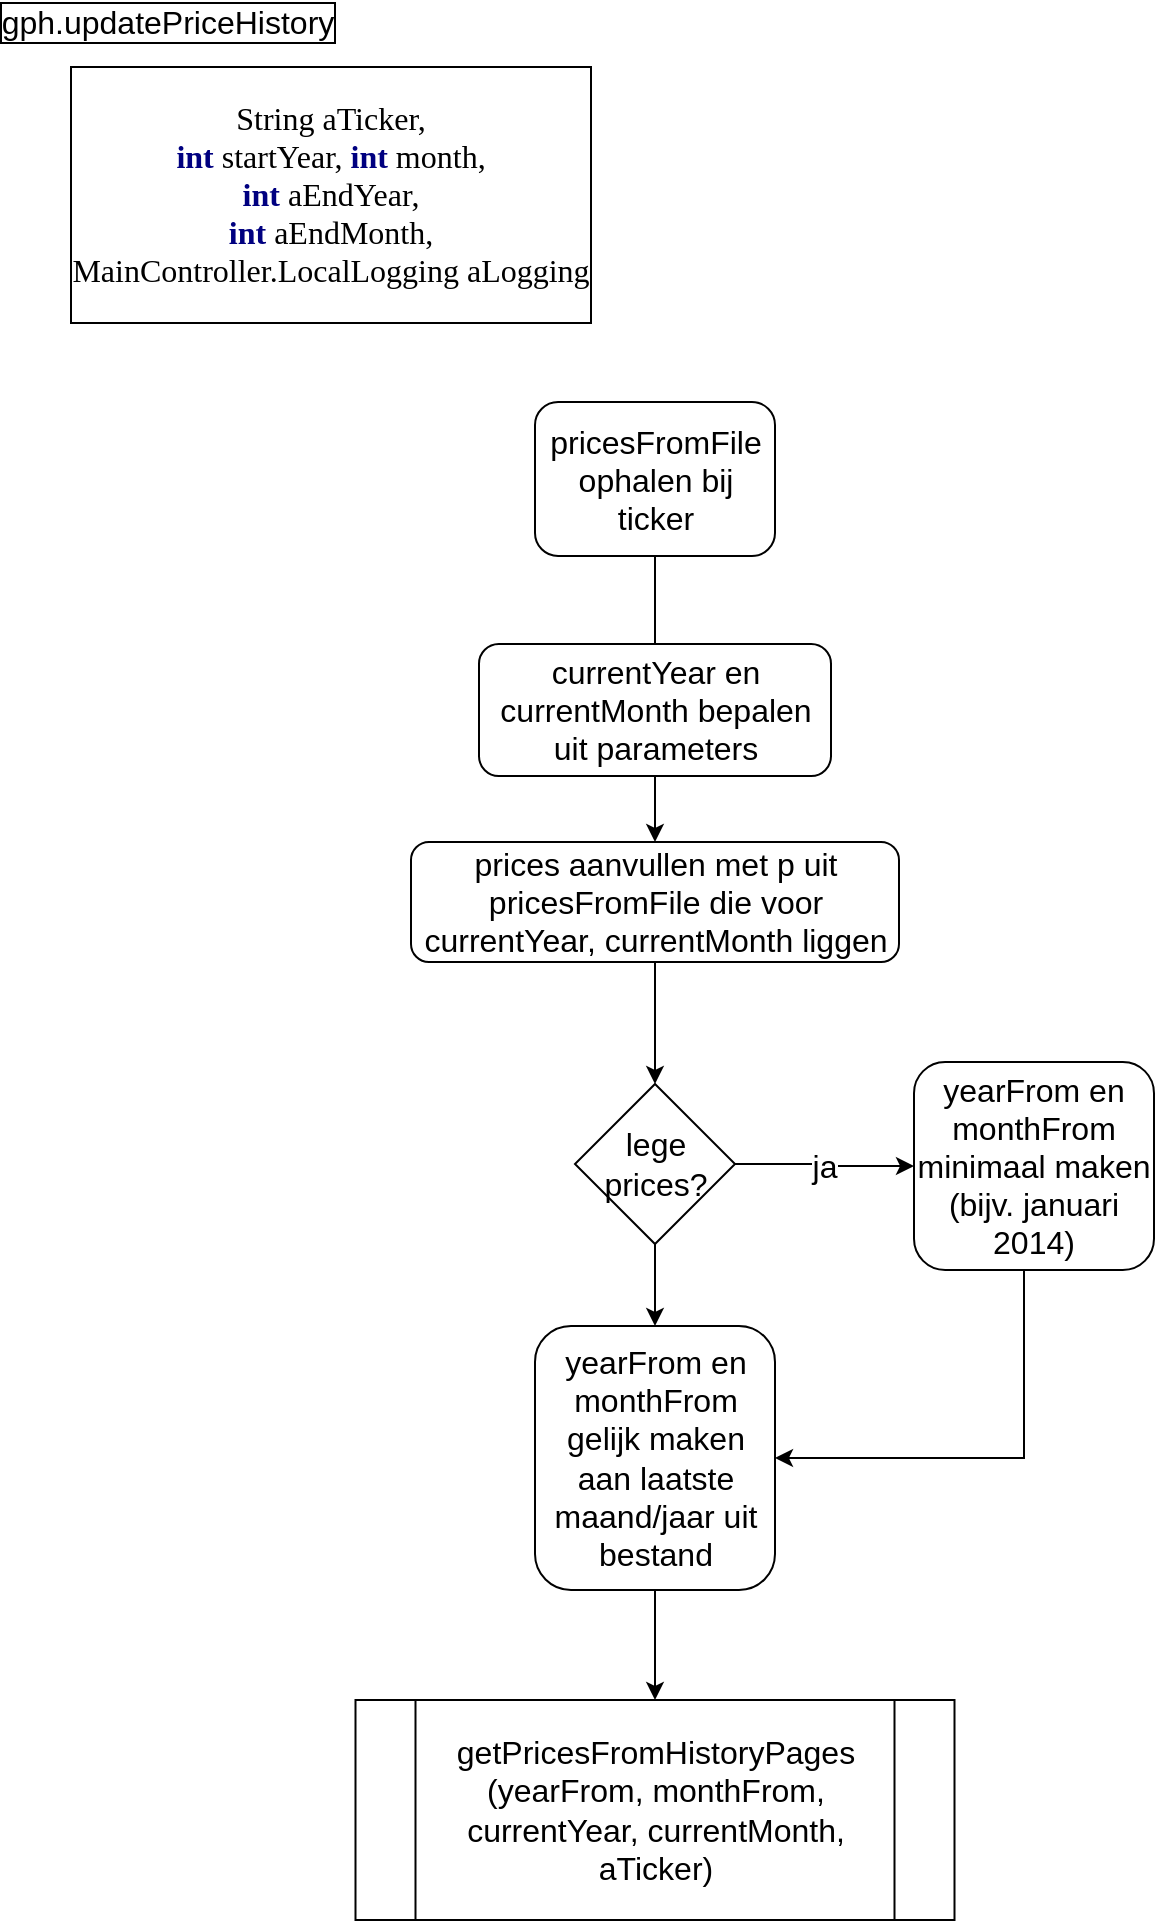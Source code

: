 <mxfile version="13.9.9" type="device"><diagram id="sSh8uNOQ5c72vha6QWuI" name="Pagina-1"><mxGraphModel dx="1422" dy="822" grid="1" gridSize="11" guides="1" tooltips="1" connect="1" arrows="1" fold="1" page="1" pageScale="1" pageWidth="827" pageHeight="1169" math="0" shadow="0"><root><mxCell id="0"/><mxCell id="1" parent="0"/><mxCell id="g5pRr3sBtJH6MaBRyYeq-1" value="gph.updatePriceHistory" style="text;html=1;strokeColor=none;fillColor=none;align=center;verticalAlign=middle;whiteSpace=wrap;rounded=0;fontSize=16;labelBorderColor=#000000;" vertex="1" parent="1"><mxGeometry x="80" y="20" width="40" height="20" as="geometry"/></mxCell><mxCell id="g5pRr3sBtJH6MaBRyYeq-2" value="&lt;pre style=&quot;background-color: #ffffff ; color: #000000 ; font-family: &amp;quot;consolas&amp;quot; ; font-size: 18 8pt&quot;&gt;String aTicker,&lt;br&gt;&lt;span style=&quot;color: #000080 ; font-weight: bold&quot;&gt;int &lt;/span&gt;startYear, &lt;span style=&quot;color: #000080 ; font-weight: bold&quot;&gt;int &lt;/span&gt;month,&lt;br&gt;&lt;span style=&quot;color: #000080 ; font-weight: bold&quot;&gt;int &lt;/span&gt;aEndYear,&lt;br&gt;&lt;span style=&quot;color: #000080 ; font-weight: bold&quot;&gt;int &lt;/span&gt;aEndMonth,&lt;br&gt;MainController.LocalLogging aLogging&lt;/pre&gt;" style="text;html=1;strokeColor=none;fillColor=none;align=center;verticalAlign=middle;whiteSpace=wrap;rounded=0;fontSize=16;labelBorderColor=#000000;" vertex="1" parent="1"><mxGeometry x="22" y="66" width="319" height="99" as="geometry"/></mxCell><mxCell id="g5pRr3sBtJH6MaBRyYeq-8" style="edgeStyle=orthogonalEdgeStyle;rounded=0;orthogonalLoop=1;jettySize=auto;html=1;entryX=0.5;entryY=0;entryDx=0;entryDy=0;fontSize=16;" edge="1" parent="1" source="g5pRr3sBtJH6MaBRyYeq-3"><mxGeometry relative="1" as="geometry"><mxPoint x="343.5" y="363" as="targetPoint"/></mxGeometry></mxCell><mxCell id="g5pRr3sBtJH6MaBRyYeq-3" value="pricesFromFile ophalen bij ticker" style="rounded=1;whiteSpace=wrap;html=1;fontSize=16;" vertex="1" parent="1"><mxGeometry x="283.5" y="220" width="120" height="77" as="geometry"/></mxCell><mxCell id="g5pRr3sBtJH6MaBRyYeq-17" style="edgeStyle=orthogonalEdgeStyle;rounded=0;orthogonalLoop=1;jettySize=auto;html=1;fontSize=16;" edge="1" parent="1" source="g5pRr3sBtJH6MaBRyYeq-10" target="g5pRr3sBtJH6MaBRyYeq-14"><mxGeometry relative="1" as="geometry"/></mxCell><mxCell id="g5pRr3sBtJH6MaBRyYeq-10" value="prices aanvullen met p uit pricesFromFile die voor currentYear, currentMonth liggen" style="rounded=1;whiteSpace=wrap;html=1;fontSize=16;" vertex="1" parent="1"><mxGeometry x="221.5" y="440" width="244" height="60" as="geometry"/></mxCell><mxCell id="g5pRr3sBtJH6MaBRyYeq-12" style="edgeStyle=orthogonalEdgeStyle;rounded=0;orthogonalLoop=1;jettySize=auto;html=1;entryX=0.5;entryY=0;entryDx=0;entryDy=0;fontSize=16;" edge="1" parent="1" source="g5pRr3sBtJH6MaBRyYeq-11" target="g5pRr3sBtJH6MaBRyYeq-10"><mxGeometry relative="1" as="geometry"/></mxCell><mxCell id="g5pRr3sBtJH6MaBRyYeq-11" value="currentYear en currentMonth bepalen uit parameters" style="rounded=1;whiteSpace=wrap;html=1;fontSize=16;" vertex="1" parent="1"><mxGeometry x="255.5" y="341" width="176" height="66" as="geometry"/></mxCell><mxCell id="g5pRr3sBtJH6MaBRyYeq-18" value="ja" style="edgeStyle=orthogonalEdgeStyle;rounded=0;orthogonalLoop=1;jettySize=auto;html=1;entryX=0;entryY=0.5;entryDx=0;entryDy=0;fontSize=16;" edge="1" parent="1" source="g5pRr3sBtJH6MaBRyYeq-14" target="g5pRr3sBtJH6MaBRyYeq-15"><mxGeometry relative="1" as="geometry"/></mxCell><mxCell id="g5pRr3sBtJH6MaBRyYeq-19" style="edgeStyle=orthogonalEdgeStyle;rounded=0;orthogonalLoop=1;jettySize=auto;html=1;entryX=0.5;entryY=0;entryDx=0;entryDy=0;fontSize=16;" edge="1" parent="1" source="g5pRr3sBtJH6MaBRyYeq-14" target="g5pRr3sBtJH6MaBRyYeq-16"><mxGeometry relative="1" as="geometry"/></mxCell><mxCell id="g5pRr3sBtJH6MaBRyYeq-14" value="lege prices?" style="rhombus;whiteSpace=wrap;html=1;fontSize=16;" vertex="1" parent="1"><mxGeometry x="303.5" y="561" width="80" height="80" as="geometry"/></mxCell><mxCell id="g5pRr3sBtJH6MaBRyYeq-26" style="edgeStyle=orthogonalEdgeStyle;rounded=0;orthogonalLoop=1;jettySize=auto;html=1;entryX=1;entryY=0.5;entryDx=0;entryDy=0;fontSize=16;" edge="1" parent="1" source="g5pRr3sBtJH6MaBRyYeq-15" target="g5pRr3sBtJH6MaBRyYeq-16"><mxGeometry relative="1" as="geometry"><Array as="points"><mxPoint x="528" y="748"/></Array></mxGeometry></mxCell><mxCell id="g5pRr3sBtJH6MaBRyYeq-15" value="yearFrom en monthFrom minimaal maken (bijv. januari 2014)" style="rounded=1;whiteSpace=wrap;html=1;fontSize=16;" vertex="1" parent="1"><mxGeometry x="473" y="550" width="120" height="104" as="geometry"/></mxCell><mxCell id="g5pRr3sBtJH6MaBRyYeq-24" style="edgeStyle=orthogonalEdgeStyle;rounded=0;orthogonalLoop=1;jettySize=auto;html=1;fontSize=16;" edge="1" parent="1" source="g5pRr3sBtJH6MaBRyYeq-16"><mxGeometry relative="1" as="geometry"><mxPoint x="343.5" y="869" as="targetPoint"/></mxGeometry></mxCell><mxCell id="g5pRr3sBtJH6MaBRyYeq-16" value="yearFrom en monthFrom gelijk maken aan laatste maand/jaar uit bestand" style="rounded=1;whiteSpace=wrap;html=1;fontSize=16;" vertex="1" parent="1"><mxGeometry x="283.5" y="682" width="120" height="132" as="geometry"/></mxCell><mxCell id="g5pRr3sBtJH6MaBRyYeq-25" value="getPricesFromHistoryPages&lt;br&gt;(yearFrom, monthFrom, currentYear, currentMonth,&lt;br&gt;aTicker)" style="shape=process;whiteSpace=wrap;html=1;backgroundOutline=1;fontSize=16;" vertex="1" parent="1"><mxGeometry x="193.75" y="869" width="299.5" height="110" as="geometry"/></mxCell></root></mxGraphModel></diagram></mxfile>